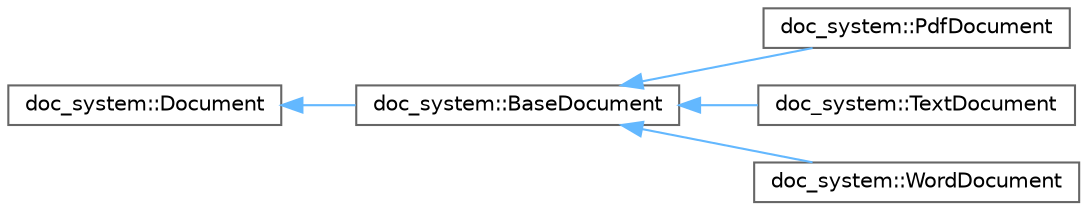 digraph "Graphical Class Hierarchy"
{
 // INTERACTIVE_SVG=YES
 // LATEX_PDF_SIZE
  bgcolor="transparent";
  edge [fontname=Helvetica,fontsize=10,labelfontname=Helvetica,labelfontsize=10];
  node [fontname=Helvetica,fontsize=10,shape=box,height=0.2,width=0.4];
  rankdir="LR";
  Node0 [id="Node000000",label="doc_system::Document",height=0.2,width=0.4,color="grey40", fillcolor="white", style="filled",URL="$classdoc__system_1_1_document.html",tooltip=" "];
  Node0 -> Node1 [id="edge1_Node000000_Node000001",dir="back",color="steelblue1",style="solid",tooltip=" "];
  Node1 [id="Node000001",label="doc_system::BaseDocument",height=0.2,width=0.4,color="grey40", fillcolor="white", style="filled",URL="$classdoc__system_1_1_base_document.html",tooltip=" "];
  Node1 -> Node2 [id="edge2_Node000001_Node000002",dir="back",color="steelblue1",style="solid",tooltip=" "];
  Node2 [id="Node000002",label="doc_system::PdfDocument",height=0.2,width=0.4,color="grey40", fillcolor="white", style="filled",URL="$classdoc__system_1_1_pdf_document.html",tooltip=" "];
  Node1 -> Node3 [id="edge3_Node000001_Node000003",dir="back",color="steelblue1",style="solid",tooltip=" "];
  Node3 [id="Node000003",label="doc_system::TextDocument",height=0.2,width=0.4,color="grey40", fillcolor="white", style="filled",URL="$classdoc__system_1_1_text_document.html",tooltip=" "];
  Node1 -> Node4 [id="edge4_Node000001_Node000004",dir="back",color="steelblue1",style="solid",tooltip=" "];
  Node4 [id="Node000004",label="doc_system::WordDocument",height=0.2,width=0.4,color="grey40", fillcolor="white", style="filled",URL="$classdoc__system_1_1_word_document.html",tooltip=" "];
}
